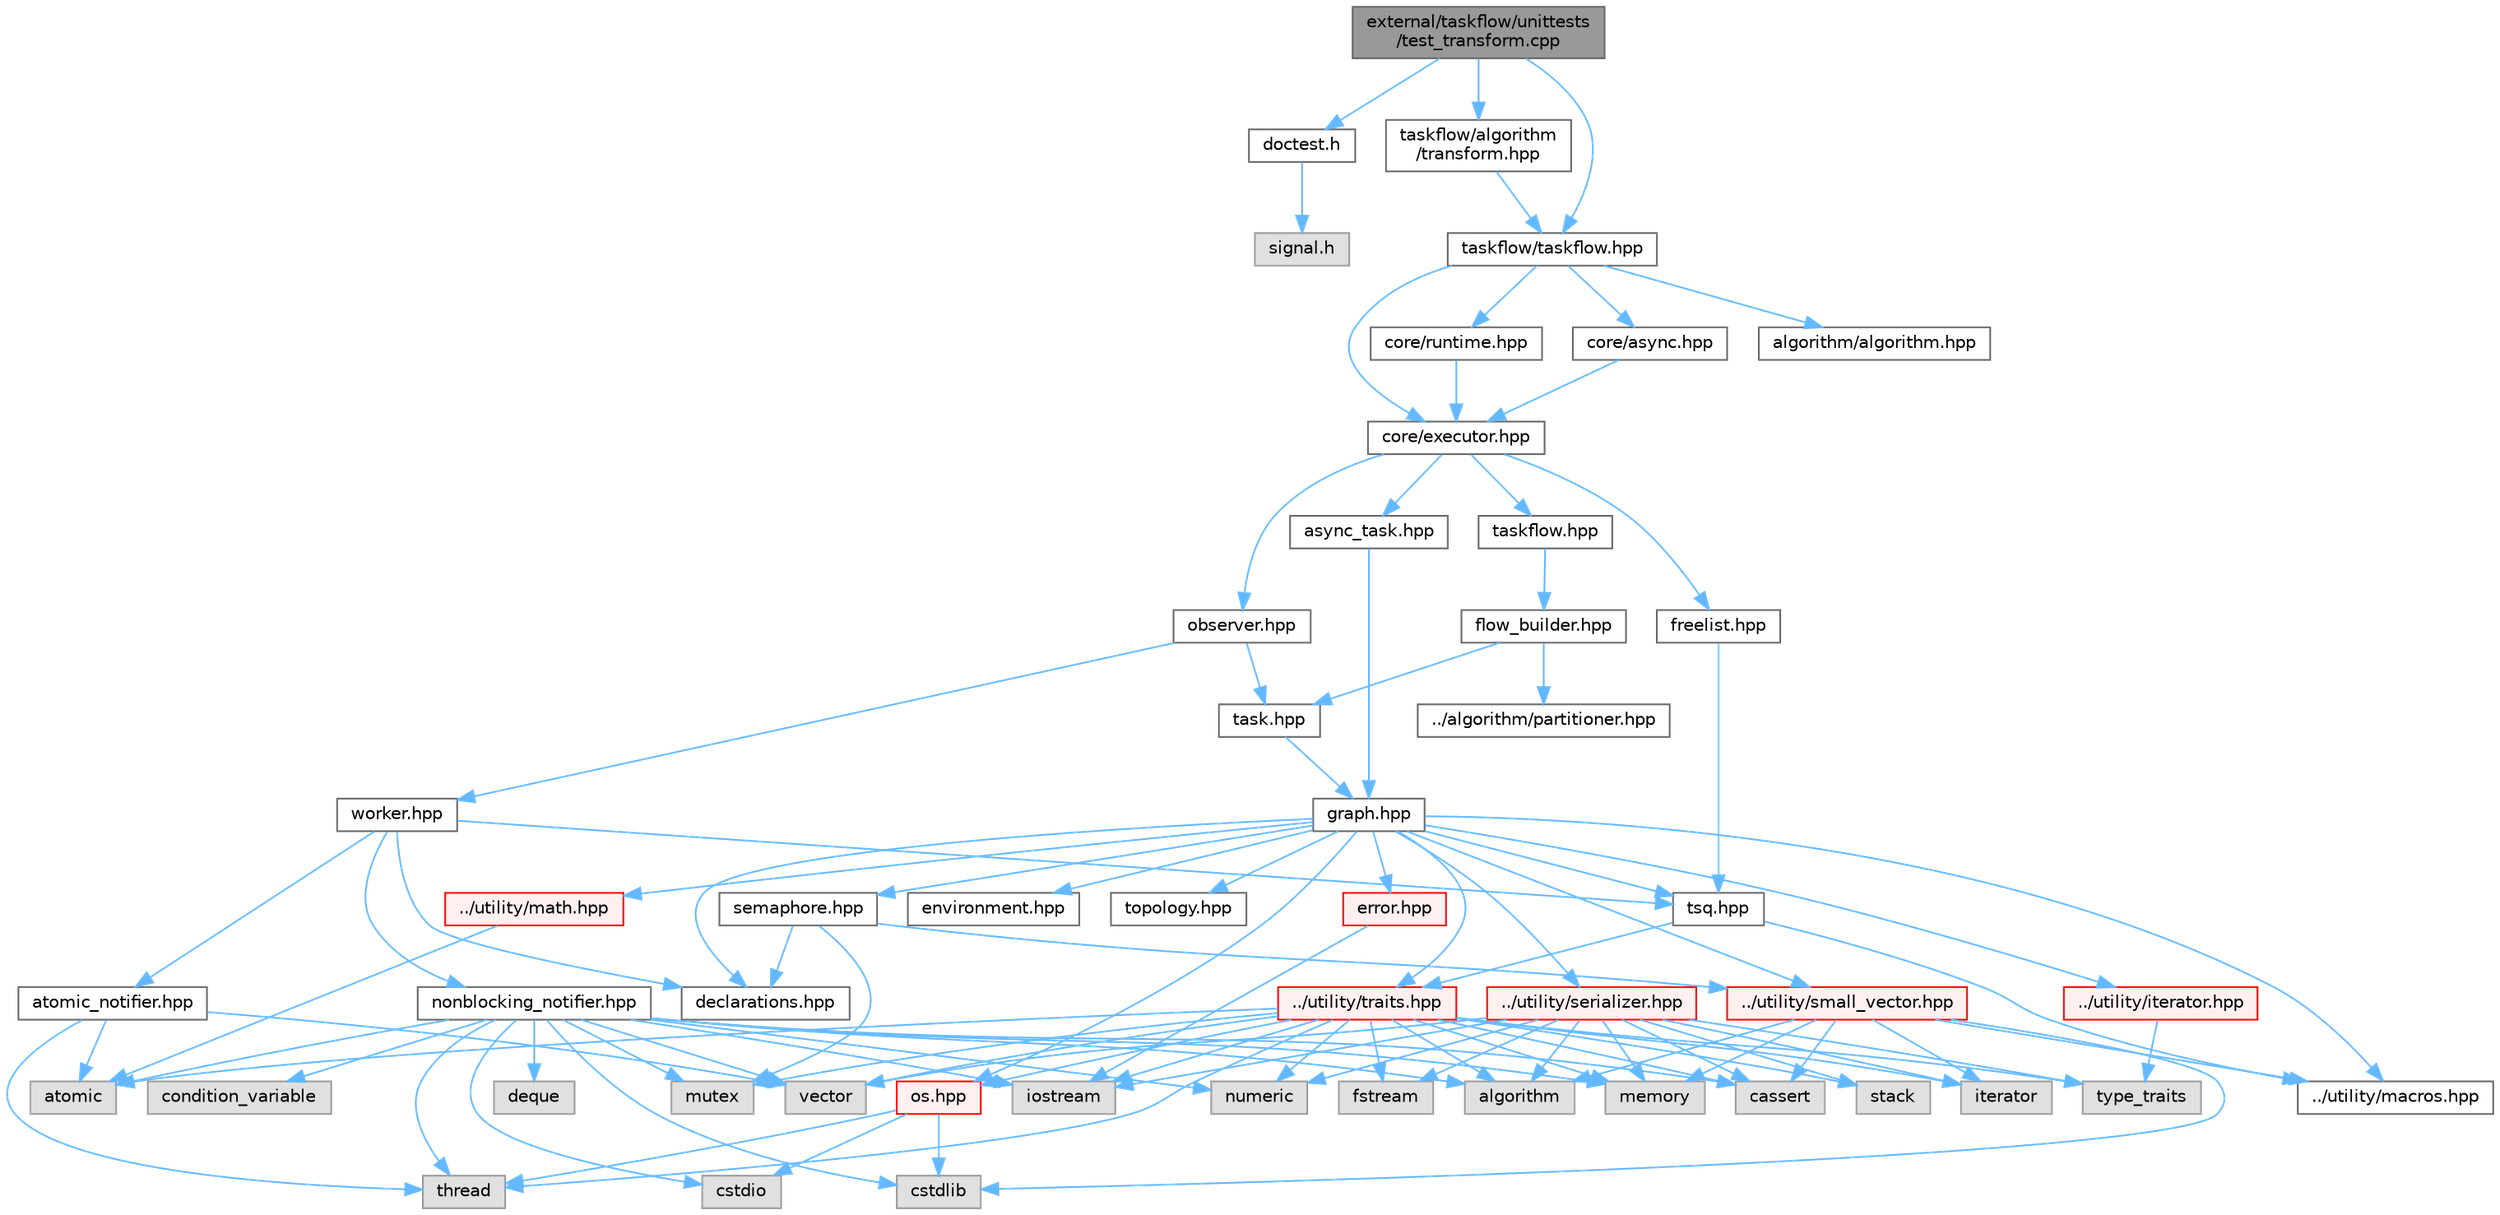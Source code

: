 digraph "external/taskflow/unittests/test_transform.cpp"
{
 // LATEX_PDF_SIZE
  bgcolor="transparent";
  edge [fontname=Helvetica,fontsize=10,labelfontname=Helvetica,labelfontsize=10];
  node [fontname=Helvetica,fontsize=10,shape=box,height=0.2,width=0.4];
  Node1 [id="Node000001",label="external/taskflow/unittests\l/test_transform.cpp",height=0.2,width=0.4,color="gray40", fillcolor="grey60", style="filled", fontcolor="black",tooltip=" "];
  Node1 -> Node2 [id="edge1_Node000001_Node000002",color="steelblue1",style="solid",tooltip=" "];
  Node2 [id="Node000002",label="doctest.h",height=0.2,width=0.4,color="grey40", fillcolor="white", style="filled",URL="$doctest_8h.html",tooltip=" "];
  Node2 -> Node3 [id="edge2_Node000002_Node000003",color="steelblue1",style="solid",tooltip=" "];
  Node3 [id="Node000003",label="signal.h",height=0.2,width=0.4,color="grey60", fillcolor="#E0E0E0", style="filled",tooltip=" "];
  Node1 -> Node4 [id="edge3_Node000001_Node000004",color="steelblue1",style="solid",tooltip=" "];
  Node4 [id="Node000004",label="taskflow/taskflow.hpp",height=0.2,width=0.4,color="grey40", fillcolor="white", style="filled",URL="$taskflow_8hpp.html",tooltip="main taskflow include file"];
  Node4 -> Node5 [id="edge4_Node000004_Node000005",color="steelblue1",style="solid",tooltip=" "];
  Node5 [id="Node000005",label="core/executor.hpp",height=0.2,width=0.4,color="grey40", fillcolor="white", style="filled",URL="$executor_8hpp.html",tooltip="executor include file"];
  Node5 -> Node6 [id="edge5_Node000005_Node000006",color="steelblue1",style="solid",tooltip=" "];
  Node6 [id="Node000006",label="observer.hpp",height=0.2,width=0.4,color="grey40", fillcolor="white", style="filled",URL="$observer_8hpp.html",tooltip="observer include file"];
  Node6 -> Node7 [id="edge6_Node000006_Node000007",color="steelblue1",style="solid",tooltip=" "];
  Node7 [id="Node000007",label="task.hpp",height=0.2,width=0.4,color="grey40", fillcolor="white", style="filled",URL="$task_8hpp.html",tooltip="task include file"];
  Node7 -> Node8 [id="edge7_Node000007_Node000008",color="steelblue1",style="solid",tooltip=" "];
  Node8 [id="Node000008",label="graph.hpp",height=0.2,width=0.4,color="grey40", fillcolor="white", style="filled",URL="$taskflow_2core_2graph_8hpp.html",tooltip="graph include file"];
  Node8 -> Node9 [id="edge8_Node000008_Node000009",color="steelblue1",style="solid",tooltip=" "];
  Node9 [id="Node000009",label="../utility/macros.hpp",height=0.2,width=0.4,color="grey40", fillcolor="white", style="filled",URL="$macros_8hpp.html",tooltip=" "];
  Node8 -> Node10 [id="edge9_Node000008_Node000010",color="steelblue1",style="solid",tooltip=" "];
  Node10 [id="Node000010",label="../utility/traits.hpp",height=0.2,width=0.4,color="red", fillcolor="#FFF0F0", style="filled",URL="$taskflow_2utility_2traits_8hpp.html",tooltip=" "];
  Node10 -> Node11 [id="edge10_Node000010_Node000011",color="steelblue1",style="solid",tooltip=" "];
  Node11 [id="Node000011",label="type_traits",height=0.2,width=0.4,color="grey60", fillcolor="#E0E0E0", style="filled",tooltip=" "];
  Node10 -> Node12 [id="edge11_Node000010_Node000012",color="steelblue1",style="solid",tooltip=" "];
  Node12 [id="Node000012",label="iterator",height=0.2,width=0.4,color="grey60", fillcolor="#E0E0E0", style="filled",tooltip=" "];
  Node10 -> Node13 [id="edge12_Node000010_Node000013",color="steelblue1",style="solid",tooltip=" "];
  Node13 [id="Node000013",label="iostream",height=0.2,width=0.4,color="grey60", fillcolor="#E0E0E0", style="filled",tooltip=" "];
  Node10 -> Node14 [id="edge13_Node000010_Node000014",color="steelblue1",style="solid",tooltip=" "];
  Node14 [id="Node000014",label="fstream",height=0.2,width=0.4,color="grey60", fillcolor="#E0E0E0", style="filled",tooltip=" "];
  Node10 -> Node15 [id="edge14_Node000010_Node000015",color="steelblue1",style="solid",tooltip=" "];
  Node15 [id="Node000015",label="mutex",height=0.2,width=0.4,color="grey60", fillcolor="#E0E0E0", style="filled",tooltip=" "];
  Node10 -> Node16 [id="edge15_Node000010_Node000016",color="steelblue1",style="solid",tooltip=" "];
  Node16 [id="Node000016",label="stack",height=0.2,width=0.4,color="grey60", fillcolor="#E0E0E0", style="filled",tooltip=" "];
  Node10 -> Node18 [id="edge16_Node000010_Node000018",color="steelblue1",style="solid",tooltip=" "];
  Node18 [id="Node000018",label="vector",height=0.2,width=0.4,color="grey60", fillcolor="#E0E0E0", style="filled",tooltip=" "];
  Node10 -> Node19 [id="edge17_Node000010_Node000019",color="steelblue1",style="solid",tooltip=" "];
  Node19 [id="Node000019",label="algorithm",height=0.2,width=0.4,color="grey60", fillcolor="#E0E0E0", style="filled",tooltip=" "];
  Node10 -> Node20 [id="edge18_Node000010_Node000020",color="steelblue1",style="solid",tooltip=" "];
  Node20 [id="Node000020",label="memory",height=0.2,width=0.4,color="grey60", fillcolor="#E0E0E0", style="filled",tooltip=" "];
  Node10 -> Node21 [id="edge19_Node000010_Node000021",color="steelblue1",style="solid",tooltip=" "];
  Node21 [id="Node000021",label="atomic",height=0.2,width=0.4,color="grey60", fillcolor="#E0E0E0", style="filled",tooltip=" "];
  Node10 -> Node22 [id="edge20_Node000010_Node000022",color="steelblue1",style="solid",tooltip=" "];
  Node22 [id="Node000022",label="thread",height=0.2,width=0.4,color="grey60", fillcolor="#E0E0E0", style="filled",tooltip=" "];
  Node10 -> Node29 [id="edge21_Node000010_Node000029",color="steelblue1",style="solid",tooltip=" "];
  Node29 [id="Node000029",label="numeric",height=0.2,width=0.4,color="grey60", fillcolor="#E0E0E0", style="filled",tooltip=" "];
  Node10 -> Node32 [id="edge22_Node000010_Node000032",color="steelblue1",style="solid",tooltip=" "];
  Node32 [id="Node000032",label="cassert",height=0.2,width=0.4,color="grey60", fillcolor="#E0E0E0", style="filled",tooltip=" "];
  Node10 -> Node38 [id="edge23_Node000010_Node000038",color="steelblue1",style="solid",tooltip=" "];
  Node38 [id="Node000038",label="os.hpp",height=0.2,width=0.4,color="red", fillcolor="#FFF0F0", style="filled",URL="$os_8hpp.html",tooltip=" "];
  Node38 -> Node39 [id="edge24_Node000038_Node000039",color="steelblue1",style="solid",tooltip=" "];
  Node39 [id="Node000039",label="cstdlib",height=0.2,width=0.4,color="grey60", fillcolor="#E0E0E0", style="filled",tooltip=" "];
  Node38 -> Node40 [id="edge25_Node000038_Node000040",color="steelblue1",style="solid",tooltip=" "];
  Node40 [id="Node000040",label="cstdio",height=0.2,width=0.4,color="grey60", fillcolor="#E0E0E0", style="filled",tooltip=" "];
  Node38 -> Node22 [id="edge26_Node000038_Node000022",color="steelblue1",style="solid",tooltip=" "];
  Node8 -> Node41 [id="edge27_Node000008_Node000041",color="steelblue1",style="solid",tooltip=" "];
  Node41 [id="Node000041",label="../utility/iterator.hpp",height=0.2,width=0.4,color="red", fillcolor="#FFF0F0", style="filled",URL="$iterator_8hpp.html",tooltip=" "];
  Node41 -> Node11 [id="edge28_Node000041_Node000011",color="steelblue1",style="solid",tooltip=" "];
  Node8 -> Node38 [id="edge29_Node000008_Node000038",color="steelblue1",style="solid",tooltip=" "];
  Node8 -> Node43 [id="edge30_Node000008_Node000043",color="steelblue1",style="solid",tooltip=" "];
  Node43 [id="Node000043",label="../utility/math.hpp",height=0.2,width=0.4,color="red", fillcolor="#FFF0F0", style="filled",URL="$math_8hpp.html",tooltip=" "];
  Node43 -> Node21 [id="edge31_Node000043_Node000021",color="steelblue1",style="solid",tooltip=" "];
  Node8 -> Node45 [id="edge32_Node000008_Node000045",color="steelblue1",style="solid",tooltip=" "];
  Node45 [id="Node000045",label="../utility/small_vector.hpp",height=0.2,width=0.4,color="red", fillcolor="#FFF0F0", style="filled",URL="$small__vector_8hpp.html",tooltip="small vector include file"];
  Node45 -> Node9 [id="edge33_Node000045_Node000009",color="steelblue1",style="solid",tooltip=" "];
  Node45 -> Node19 [id="edge34_Node000045_Node000019",color="steelblue1",style="solid",tooltip=" "];
  Node45 -> Node32 [id="edge35_Node000045_Node000032",color="steelblue1",style="solid",tooltip=" "];
  Node45 -> Node39 [id="edge36_Node000045_Node000039",color="steelblue1",style="solid",tooltip=" "];
  Node45 -> Node12 [id="edge37_Node000045_Node000012",color="steelblue1",style="solid",tooltip=" "];
  Node45 -> Node20 [id="edge38_Node000045_Node000020",color="steelblue1",style="solid",tooltip=" "];
  Node8 -> Node48 [id="edge39_Node000008_Node000048",color="steelblue1",style="solid",tooltip=" "];
  Node48 [id="Node000048",label="../utility/serializer.hpp",height=0.2,width=0.4,color="red", fillcolor="#FFF0F0", style="filled",URL="$taskflow_2utility_2serializer_8hpp.html",tooltip=" "];
  Node48 -> Node11 [id="edge40_Node000048_Node000011",color="steelblue1",style="solid",tooltip=" "];
  Node48 -> Node12 [id="edge41_Node000048_Node000012",color="steelblue1",style="solid",tooltip=" "];
  Node48 -> Node13 [id="edge42_Node000048_Node000013",color="steelblue1",style="solid",tooltip=" "];
  Node48 -> Node14 [id="edge43_Node000048_Node000014",color="steelblue1",style="solid",tooltip=" "];
  Node48 -> Node16 [id="edge44_Node000048_Node000016",color="steelblue1",style="solid",tooltip=" "];
  Node48 -> Node18 [id="edge45_Node000048_Node000018",color="steelblue1",style="solid",tooltip=" "];
  Node48 -> Node19 [id="edge46_Node000048_Node000019",color="steelblue1",style="solid",tooltip=" "];
  Node48 -> Node20 [id="edge47_Node000048_Node000020",color="steelblue1",style="solid",tooltip=" "];
  Node48 -> Node29 [id="edge48_Node000048_Node000029",color="steelblue1",style="solid",tooltip=" "];
  Node48 -> Node32 [id="edge49_Node000048_Node000032",color="steelblue1",style="solid",tooltip=" "];
  Node8 -> Node52 [id="edge50_Node000008_Node000052",color="steelblue1",style="solid",tooltip=" "];
  Node52 [id="Node000052",label="error.hpp",height=0.2,width=0.4,color="red", fillcolor="#FFF0F0", style="filled",URL="$error_8hpp.html",tooltip=" "];
  Node52 -> Node13 [id="edge51_Node000052_Node000013",color="steelblue1",style="solid",tooltip=" "];
  Node8 -> Node55 [id="edge52_Node000008_Node000055",color="steelblue1",style="solid",tooltip=" "];
  Node55 [id="Node000055",label="declarations.hpp",height=0.2,width=0.4,color="grey40", fillcolor="white", style="filled",URL="$declarations_8hpp.html",tooltip=" "];
  Node8 -> Node56 [id="edge53_Node000008_Node000056",color="steelblue1",style="solid",tooltip=" "];
  Node56 [id="Node000056",label="semaphore.hpp",height=0.2,width=0.4,color="grey40", fillcolor="white", style="filled",URL="$semaphore_8hpp.html",tooltip="semaphore include file"];
  Node56 -> Node15 [id="edge54_Node000056_Node000015",color="steelblue1",style="solid",tooltip=" "];
  Node56 -> Node55 [id="edge55_Node000056_Node000055",color="steelblue1",style="solid",tooltip=" "];
  Node56 -> Node45 [id="edge56_Node000056_Node000045",color="steelblue1",style="solid",tooltip=" "];
  Node8 -> Node57 [id="edge57_Node000008_Node000057",color="steelblue1",style="solid",tooltip=" "];
  Node57 [id="Node000057",label="environment.hpp",height=0.2,width=0.4,color="grey40", fillcolor="white", style="filled",URL="$environment_8hpp.html",tooltip=" "];
  Node8 -> Node58 [id="edge58_Node000008_Node000058",color="steelblue1",style="solid",tooltip=" "];
  Node58 [id="Node000058",label="topology.hpp",height=0.2,width=0.4,color="grey40", fillcolor="white", style="filled",URL="$topology_8hpp.html",tooltip=" "];
  Node8 -> Node59 [id="edge59_Node000008_Node000059",color="steelblue1",style="solid",tooltip=" "];
  Node59 [id="Node000059",label="tsq.hpp",height=0.2,width=0.4,color="grey40", fillcolor="white", style="filled",URL="$tsq_8hpp.html",tooltip="task queue include file"];
  Node59 -> Node9 [id="edge60_Node000059_Node000009",color="steelblue1",style="solid",tooltip=" "];
  Node59 -> Node10 [id="edge61_Node000059_Node000010",color="steelblue1",style="solid",tooltip=" "];
  Node6 -> Node60 [id="edge62_Node000006_Node000060",color="steelblue1",style="solid",tooltip=" "];
  Node60 [id="Node000060",label="worker.hpp",height=0.2,width=0.4,color="grey40", fillcolor="white", style="filled",URL="$worker_8hpp.html",tooltip="worker include file"];
  Node60 -> Node55 [id="edge63_Node000060_Node000055",color="steelblue1",style="solid",tooltip=" "];
  Node60 -> Node59 [id="edge64_Node000060_Node000059",color="steelblue1",style="solid",tooltip=" "];
  Node60 -> Node61 [id="edge65_Node000060_Node000061",color="steelblue1",style="solid",tooltip=" "];
  Node61 [id="Node000061",label="atomic_notifier.hpp",height=0.2,width=0.4,color="grey40", fillcolor="white", style="filled",URL="$atomic__notifier_8hpp.html",tooltip=" "];
  Node61 -> Node21 [id="edge66_Node000061_Node000021",color="steelblue1",style="solid",tooltip=" "];
  Node61 -> Node22 [id="edge67_Node000061_Node000022",color="steelblue1",style="solid",tooltip=" "];
  Node61 -> Node18 [id="edge68_Node000061_Node000018",color="steelblue1",style="solid",tooltip=" "];
  Node60 -> Node62 [id="edge69_Node000060_Node000062",color="steelblue1",style="solid",tooltip=" "];
  Node62 [id="Node000062",label="nonblocking_notifier.hpp",height=0.2,width=0.4,color="grey40", fillcolor="white", style="filled",URL="$nonblocking__notifier_8hpp.html",tooltip=" "];
  Node62 -> Node13 [id="edge70_Node000062_Node000013",color="steelblue1",style="solid",tooltip=" "];
  Node62 -> Node18 [id="edge71_Node000062_Node000018",color="steelblue1",style="solid",tooltip=" "];
  Node62 -> Node39 [id="edge72_Node000062_Node000039",color="steelblue1",style="solid",tooltip=" "];
  Node62 -> Node40 [id="edge73_Node000062_Node000040",color="steelblue1",style="solid",tooltip=" "];
  Node62 -> Node21 [id="edge74_Node000062_Node000021",color="steelblue1",style="solid",tooltip=" "];
  Node62 -> Node20 [id="edge75_Node000062_Node000020",color="steelblue1",style="solid",tooltip=" "];
  Node62 -> Node63 [id="edge76_Node000062_Node000063",color="steelblue1",style="solid",tooltip=" "];
  Node63 [id="Node000063",label="deque",height=0.2,width=0.4,color="grey60", fillcolor="#E0E0E0", style="filled",tooltip=" "];
  Node62 -> Node15 [id="edge77_Node000062_Node000015",color="steelblue1",style="solid",tooltip=" "];
  Node62 -> Node64 [id="edge78_Node000062_Node000064",color="steelblue1",style="solid",tooltip=" "];
  Node64 [id="Node000064",label="condition_variable",height=0.2,width=0.4,color="grey60", fillcolor="#E0E0E0", style="filled",tooltip=" "];
  Node62 -> Node22 [id="edge79_Node000062_Node000022",color="steelblue1",style="solid",tooltip=" "];
  Node62 -> Node19 [id="edge80_Node000062_Node000019",color="steelblue1",style="solid",tooltip=" "];
  Node62 -> Node29 [id="edge81_Node000062_Node000029",color="steelblue1",style="solid",tooltip=" "];
  Node62 -> Node32 [id="edge82_Node000062_Node000032",color="steelblue1",style="solid",tooltip=" "];
  Node5 -> Node65 [id="edge83_Node000005_Node000065",color="steelblue1",style="solid",tooltip=" "];
  Node65 [id="Node000065",label="taskflow.hpp",height=0.2,width=0.4,color="grey40", fillcolor="white", style="filled",URL="$core_2taskflow_8hpp.html",tooltip="taskflow include file"];
  Node65 -> Node66 [id="edge84_Node000065_Node000066",color="steelblue1",style="solid",tooltip=" "];
  Node66 [id="Node000066",label="flow_builder.hpp",height=0.2,width=0.4,color="grey40", fillcolor="white", style="filled",URL="$flow__builder_8hpp.html",tooltip="flow builder include file"];
  Node66 -> Node7 [id="edge85_Node000066_Node000007",color="steelblue1",style="solid",tooltip=" "];
  Node66 -> Node67 [id="edge86_Node000066_Node000067",color="steelblue1",style="solid",tooltip=" "];
  Node67 [id="Node000067",label="../algorithm/partitioner.hpp",height=0.2,width=0.4,color="grey40", fillcolor="white", style="filled",URL="$partitioner_8hpp.html",tooltip="partitioner include file"];
  Node5 -> Node68 [id="edge87_Node000005_Node000068",color="steelblue1",style="solid",tooltip=" "];
  Node68 [id="Node000068",label="async_task.hpp",height=0.2,width=0.4,color="grey40", fillcolor="white", style="filled",URL="$taskflow_2core_2async__task_8hpp.html",tooltip="asynchronous task include file"];
  Node68 -> Node8 [id="edge88_Node000068_Node000008",color="steelblue1",style="solid",tooltip=" "];
  Node5 -> Node69 [id="edge89_Node000005_Node000069",color="steelblue1",style="solid",tooltip=" "];
  Node69 [id="Node000069",label="freelist.hpp",height=0.2,width=0.4,color="grey40", fillcolor="white", style="filled",URL="$freelist_8hpp.html",tooltip=" "];
  Node69 -> Node59 [id="edge90_Node000069_Node000059",color="steelblue1",style="solid",tooltip=" "];
  Node4 -> Node70 [id="edge91_Node000004_Node000070",color="steelblue1",style="solid",tooltip=" "];
  Node70 [id="Node000070",label="core/runtime.hpp",height=0.2,width=0.4,color="grey40", fillcolor="white", style="filled",URL="$runtime_8hpp.html",tooltip=" "];
  Node70 -> Node5 [id="edge92_Node000070_Node000005",color="steelblue1",style="solid",tooltip=" "];
  Node4 -> Node71 [id="edge93_Node000004_Node000071",color="steelblue1",style="solid",tooltip=" "];
  Node71 [id="Node000071",label="core/async.hpp",height=0.2,width=0.4,color="grey40", fillcolor="white", style="filled",URL="$async_8hpp.html",tooltip=" "];
  Node71 -> Node5 [id="edge94_Node000071_Node000005",color="steelblue1",style="solid",tooltip=" "];
  Node4 -> Node72 [id="edge95_Node000004_Node000072",color="steelblue1",style="solid",tooltip=" "];
  Node72 [id="Node000072",label="algorithm/algorithm.hpp",height=0.2,width=0.4,color="grey40", fillcolor="white", style="filled",URL="$algorithm_8hpp.html",tooltip=" "];
  Node1 -> Node73 [id="edge96_Node000001_Node000073",color="steelblue1",style="solid",tooltip=" "];
  Node73 [id="Node000073",label="taskflow/algorithm\l/transform.hpp",height=0.2,width=0.4,color="grey40", fillcolor="white", style="filled",URL="$algorithm_2transform_8hpp.html",tooltip=" "];
  Node73 -> Node4 [id="edge97_Node000073_Node000004",color="steelblue1",style="solid",tooltip=" "];
}
